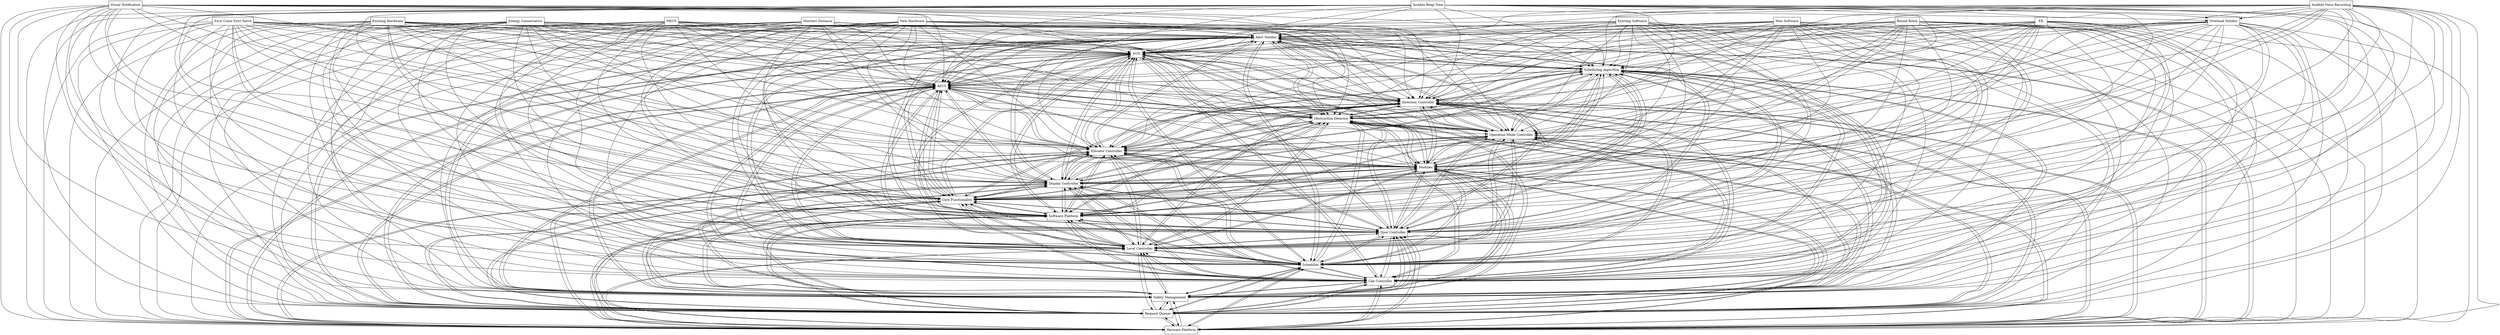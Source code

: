 digraph{
graph [rankdir=TB];
node [shape=box];
edge [arrowhead=normal];
0[label="Alert Notifier",]
1[label="ECS",]
2[label="Harware Platform",]
3[label="Request Queuer",]
4[label="Safety Management",]
5[label="Visual Notification",]
6[label="Cab Controller",]
7[label="Existing Software",]
8[label="Energy Conservative",]
9[label="Scheduler",]
10[label="Audible Beep-Tone",]
11[label="Level Controller",]
12[label="Door Controller",]
13[label="Software Platform",]
14[label="Core Functionality",]
15[label="Display Controller",]
16[label="Existing Hardware",]
17[label="Modules",]
18[label="Elevator Controller",]
19[label="Operation Mode Controller",]
20[label="First Come First Serve",]
21[label="Obstruction Detector",]
22[label="Direction Controller",]
23[label="New Hardware",]
24[label="MECS",]
25[label="Shortest Distance",]
26[label="Overload Notifier",]
27[label="AECS",]
28[label="New Software",]
29[label="Round Robin",]
30[label="EE",]
31[label="Audible Voice Recording",]
32[label="Scheduling Algorithm",]
0->1[label="",]
0->2[label="",]
0->3[label="",]
0->4[label="",]
0->6[label="",]
0->9[label="",]
0->11[label="",]
0->12[label="",]
0->13[label="",]
0->14[label="",]
0->15[label="",]
0->17[label="",]
0->18[label="",]
0->19[label="",]
0->21[label="",]
0->22[label="",]
0->27[label="",]
0->32[label="",]
1->0[label="",]
1->2[label="",]
1->3[label="",]
1->4[label="",]
1->6[label="",]
1->9[label="",]
1->11[label="",]
1->12[label="",]
1->13[label="",]
1->14[label="",]
1->15[label="",]
1->17[label="",]
1->18[label="",]
1->19[label="",]
1->21[label="",]
1->22[label="",]
1->27[label="",]
1->32[label="",]
2->0[label="",]
2->1[label="",]
2->3[label="",]
2->4[label="",]
2->6[label="",]
2->9[label="",]
2->11[label="",]
2->12[label="",]
2->13[label="",]
2->14[label="",]
2->15[label="",]
2->17[label="",]
2->18[label="",]
2->19[label="",]
2->21[label="",]
2->22[label="",]
2->27[label="",]
2->32[label="",]
3->0[label="",]
3->1[label="",]
3->2[label="",]
3->4[label="",]
3->6[label="",]
3->9[label="",]
3->11[label="",]
3->12[label="",]
3->13[label="",]
3->14[label="",]
3->15[label="",]
3->17[label="",]
3->18[label="",]
3->19[label="",]
3->21[label="",]
3->22[label="",]
3->27[label="",]
3->32[label="",]
4->0[label="",]
4->1[label="",]
4->2[label="",]
4->3[label="",]
4->6[label="",]
4->9[label="",]
4->11[label="",]
4->12[label="",]
4->13[label="",]
4->14[label="",]
4->15[label="",]
4->17[label="",]
4->18[label="",]
4->19[label="",]
4->21[label="",]
4->22[label="",]
4->27[label="",]
4->32[label="",]
5->0[label="",]
5->1[label="",]
5->2[label="",]
5->3[label="",]
5->4[label="",]
5->6[label="",]
5->9[label="",]
5->11[label="",]
5->12[label="",]
5->13[label="",]
5->14[label="",]
5->15[label="",]
5->17[label="",]
5->18[label="",]
5->19[label="",]
5->21[label="",]
5->22[label="",]
5->26[label="",]
5->27[label="",]
5->32[label="",]
6->0[label="",]
6->1[label="",]
6->2[label="",]
6->3[label="",]
6->4[label="",]
6->9[label="",]
6->11[label="",]
6->12[label="",]
6->13[label="",]
6->14[label="",]
6->15[label="",]
6->17[label="",]
6->18[label="",]
6->19[label="",]
6->21[label="",]
6->22[label="",]
6->27[label="",]
6->32[label="",]
7->0[label="",]
7->1[label="",]
7->2[label="",]
7->3[label="",]
7->4[label="",]
7->6[label="",]
7->9[label="",]
7->11[label="",]
7->12[label="",]
7->13[label="",]
7->14[label="",]
7->15[label="",]
7->17[label="",]
7->18[label="",]
7->19[label="",]
7->21[label="",]
7->22[label="",]
7->27[label="",]
7->32[label="",]
8->0[label="",]
8->1[label="",]
8->2[label="",]
8->3[label="",]
8->4[label="",]
8->6[label="",]
8->9[label="",]
8->11[label="",]
8->12[label="",]
8->13[label="",]
8->14[label="",]
8->15[label="",]
8->17[label="",]
8->18[label="",]
8->19[label="",]
8->21[label="",]
8->22[label="",]
8->27[label="",]
8->32[label="",]
9->0[label="",]
9->1[label="",]
9->2[label="",]
9->3[label="",]
9->4[label="",]
9->6[label="",]
9->11[label="",]
9->12[label="",]
9->13[label="",]
9->14[label="",]
9->15[label="",]
9->17[label="",]
9->18[label="",]
9->19[label="",]
9->21[label="",]
9->22[label="",]
9->27[label="",]
9->32[label="",]
10->0[label="",]
10->1[label="",]
10->2[label="",]
10->3[label="",]
10->4[label="",]
10->6[label="",]
10->9[label="",]
10->11[label="",]
10->12[label="",]
10->13[label="",]
10->14[label="",]
10->15[label="",]
10->17[label="",]
10->18[label="",]
10->19[label="",]
10->21[label="",]
10->22[label="",]
10->26[label="",]
10->27[label="",]
10->32[label="",]
11->0[label="",]
11->1[label="",]
11->2[label="",]
11->3[label="",]
11->4[label="",]
11->6[label="",]
11->9[label="",]
11->12[label="",]
11->13[label="",]
11->14[label="",]
11->15[label="",]
11->17[label="",]
11->18[label="",]
11->19[label="",]
11->21[label="",]
11->22[label="",]
11->27[label="",]
11->32[label="",]
12->0[label="",]
12->1[label="",]
12->2[label="",]
12->3[label="",]
12->4[label="",]
12->6[label="",]
12->9[label="",]
12->11[label="",]
12->13[label="",]
12->14[label="",]
12->15[label="",]
12->17[label="",]
12->18[label="",]
12->19[label="",]
12->21[label="",]
12->22[label="",]
12->27[label="",]
12->32[label="",]
13->0[label="",]
13->1[label="",]
13->2[label="",]
13->3[label="",]
13->4[label="",]
13->6[label="",]
13->9[label="",]
13->11[label="",]
13->12[label="",]
13->14[label="",]
13->15[label="",]
13->17[label="",]
13->18[label="",]
13->19[label="",]
13->21[label="",]
13->22[label="",]
13->27[label="",]
13->32[label="",]
14->0[label="",]
14->1[label="",]
14->2[label="",]
14->3[label="",]
14->4[label="",]
14->6[label="",]
14->9[label="",]
14->11[label="",]
14->12[label="",]
14->13[label="",]
14->15[label="",]
14->17[label="",]
14->18[label="",]
14->19[label="",]
14->21[label="",]
14->22[label="",]
14->27[label="",]
14->32[label="",]
15->0[label="",]
15->1[label="",]
15->2[label="",]
15->3[label="",]
15->4[label="",]
15->6[label="",]
15->9[label="",]
15->11[label="",]
15->12[label="",]
15->13[label="",]
15->14[label="",]
15->17[label="",]
15->18[label="",]
15->19[label="",]
15->21[label="",]
15->22[label="",]
15->27[label="",]
15->32[label="",]
16->0[label="",]
16->1[label="",]
16->2[label="",]
16->3[label="",]
16->4[label="",]
16->6[label="",]
16->9[label="",]
16->11[label="",]
16->12[label="",]
16->13[label="",]
16->14[label="",]
16->15[label="",]
16->17[label="",]
16->18[label="",]
16->19[label="",]
16->21[label="",]
16->22[label="",]
16->27[label="",]
16->32[label="",]
17->0[label="",]
17->1[label="",]
17->2[label="",]
17->3[label="",]
17->4[label="",]
17->6[label="",]
17->9[label="",]
17->11[label="",]
17->12[label="",]
17->13[label="",]
17->14[label="",]
17->15[label="",]
17->18[label="",]
17->19[label="",]
17->21[label="",]
17->22[label="",]
17->27[label="",]
17->32[label="",]
18->0[label="",]
18->1[label="",]
18->2[label="",]
18->3[label="",]
18->4[label="",]
18->6[label="",]
18->9[label="",]
18->11[label="",]
18->12[label="",]
18->13[label="",]
18->14[label="",]
18->15[label="",]
18->17[label="",]
18->19[label="",]
18->21[label="",]
18->22[label="",]
18->27[label="",]
18->32[label="",]
19->0[label="",]
19->1[label="",]
19->2[label="",]
19->3[label="",]
19->4[label="",]
19->6[label="",]
19->9[label="",]
19->11[label="",]
19->12[label="",]
19->13[label="",]
19->14[label="",]
19->15[label="",]
19->17[label="",]
19->18[label="",]
19->21[label="",]
19->22[label="",]
19->27[label="",]
19->32[label="",]
20->0[label="",]
20->1[label="",]
20->2[label="",]
20->3[label="",]
20->4[label="",]
20->6[label="",]
20->9[label="",]
20->11[label="",]
20->12[label="",]
20->13[label="",]
20->14[label="",]
20->15[label="",]
20->17[label="",]
20->18[label="",]
20->19[label="",]
20->21[label="",]
20->22[label="",]
20->27[label="",]
20->32[label="",]
21->0[label="",]
21->1[label="",]
21->2[label="",]
21->3[label="",]
21->4[label="",]
21->6[label="",]
21->9[label="",]
21->11[label="",]
21->12[label="",]
21->13[label="",]
21->14[label="",]
21->15[label="",]
21->17[label="",]
21->18[label="",]
21->19[label="",]
21->22[label="",]
21->27[label="",]
21->32[label="",]
22->0[label="",]
22->1[label="",]
22->2[label="",]
22->3[label="",]
22->4[label="",]
22->6[label="",]
22->9[label="",]
22->11[label="",]
22->12[label="",]
22->13[label="",]
22->14[label="",]
22->15[label="",]
22->17[label="",]
22->18[label="",]
22->19[label="",]
22->21[label="",]
22->27[label="",]
22->32[label="",]
23->0[label="",]
23->1[label="",]
23->2[label="",]
23->3[label="",]
23->4[label="",]
23->6[label="",]
23->9[label="",]
23->11[label="",]
23->12[label="",]
23->13[label="",]
23->14[label="",]
23->15[label="",]
23->17[label="",]
23->18[label="",]
23->19[label="",]
23->21[label="",]
23->22[label="",]
23->27[label="",]
23->32[label="",]
24->0[label="",]
24->1[label="",]
24->2[label="",]
24->3[label="",]
24->4[label="",]
24->6[label="",]
24->9[label="",]
24->11[label="",]
24->12[label="",]
24->13[label="",]
24->14[label="",]
24->15[label="",]
24->17[label="",]
24->18[label="",]
24->19[label="",]
24->21[label="",]
24->22[label="",]
24->27[label="",]
24->32[label="",]
25->0[label="",]
25->1[label="",]
25->2[label="",]
25->3[label="",]
25->4[label="",]
25->6[label="",]
25->9[label="",]
25->11[label="",]
25->12[label="",]
25->13[label="",]
25->14[label="",]
25->15[label="",]
25->17[label="",]
25->18[label="",]
25->19[label="",]
25->21[label="",]
25->22[label="",]
25->27[label="",]
25->32[label="",]
26->0[label="",]
26->1[label="",]
26->2[label="",]
26->3[label="",]
26->4[label="",]
26->6[label="",]
26->9[label="",]
26->11[label="",]
26->12[label="",]
26->13[label="",]
26->14[label="",]
26->15[label="",]
26->17[label="",]
26->18[label="",]
26->19[label="",]
26->21[label="",]
26->22[label="",]
26->27[label="",]
26->32[label="",]
27->0[label="",]
27->1[label="",]
27->2[label="",]
27->3[label="",]
27->4[label="",]
27->6[label="",]
27->9[label="",]
27->11[label="",]
27->12[label="",]
27->13[label="",]
27->14[label="",]
27->15[label="",]
27->17[label="",]
27->18[label="",]
27->19[label="",]
27->21[label="",]
27->22[label="",]
27->32[label="",]
28->0[label="",]
28->1[label="",]
28->2[label="",]
28->3[label="",]
28->4[label="",]
28->6[label="",]
28->9[label="",]
28->11[label="",]
28->12[label="",]
28->13[label="",]
28->14[label="",]
28->15[label="",]
28->17[label="",]
28->18[label="",]
28->19[label="",]
28->21[label="",]
28->22[label="",]
28->27[label="",]
28->32[label="",]
29->0[label="",]
29->1[label="",]
29->2[label="",]
29->3[label="",]
29->4[label="",]
29->6[label="",]
29->9[label="",]
29->11[label="",]
29->12[label="",]
29->13[label="",]
29->14[label="",]
29->15[label="",]
29->17[label="",]
29->18[label="",]
29->19[label="",]
29->21[label="",]
29->22[label="",]
29->27[label="",]
29->32[label="",]
30->0[label="",]
30->1[label="",]
30->2[label="",]
30->3[label="",]
30->4[label="",]
30->6[label="",]
30->9[label="",]
30->11[label="",]
30->12[label="",]
30->13[label="",]
30->14[label="",]
30->15[label="",]
30->17[label="",]
30->18[label="",]
30->19[label="",]
30->21[label="",]
30->22[label="",]
30->27[label="",]
30->32[label="",]
31->0[label="",]
31->1[label="",]
31->2[label="",]
31->3[label="",]
31->4[label="",]
31->6[label="",]
31->9[label="",]
31->11[label="",]
31->12[label="",]
31->13[label="",]
31->14[label="",]
31->15[label="",]
31->17[label="",]
31->18[label="",]
31->19[label="",]
31->21[label="",]
31->22[label="",]
31->26[label="",]
31->27[label="",]
31->32[label="",]
32->0[label="",]
32->1[label="",]
32->2[label="",]
32->3[label="",]
32->4[label="",]
32->6[label="",]
32->9[label="",]
32->11[label="",]
32->12[label="",]
32->13[label="",]
32->14[label="",]
32->15[label="",]
32->17[label="",]
32->18[label="",]
32->19[label="",]
32->21[label="",]
32->22[label="",]
32->27[label="",]
}
